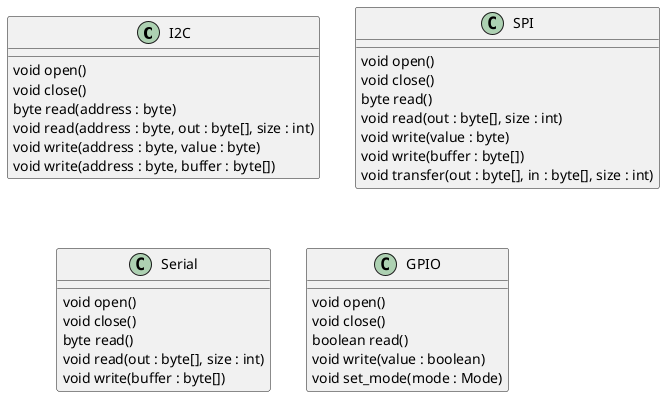 @startuml

class I2C {
    void open()
    void close()
    byte read(address : byte)
    void read(address : byte, out : byte[], size : int)
    void write(address : byte, value : byte)
    void write(address : byte, buffer : byte[])
}

class SPI {
    void open()
    void close()
    byte read()
    void read(out : byte[], size : int)
    void write(value : byte)
    void write(buffer : byte[])
    void transfer(out : byte[], in : byte[], size : int)
}

class Serial {
    void open()
    void close()
    byte read()
    void read(out : byte[], size : int)
    void write(buffer : byte[])
}

class GPIO {
    void open()
    void close()
    boolean read()
    void write(value : boolean)
    void set_mode(mode : Mode)
}

@enduml